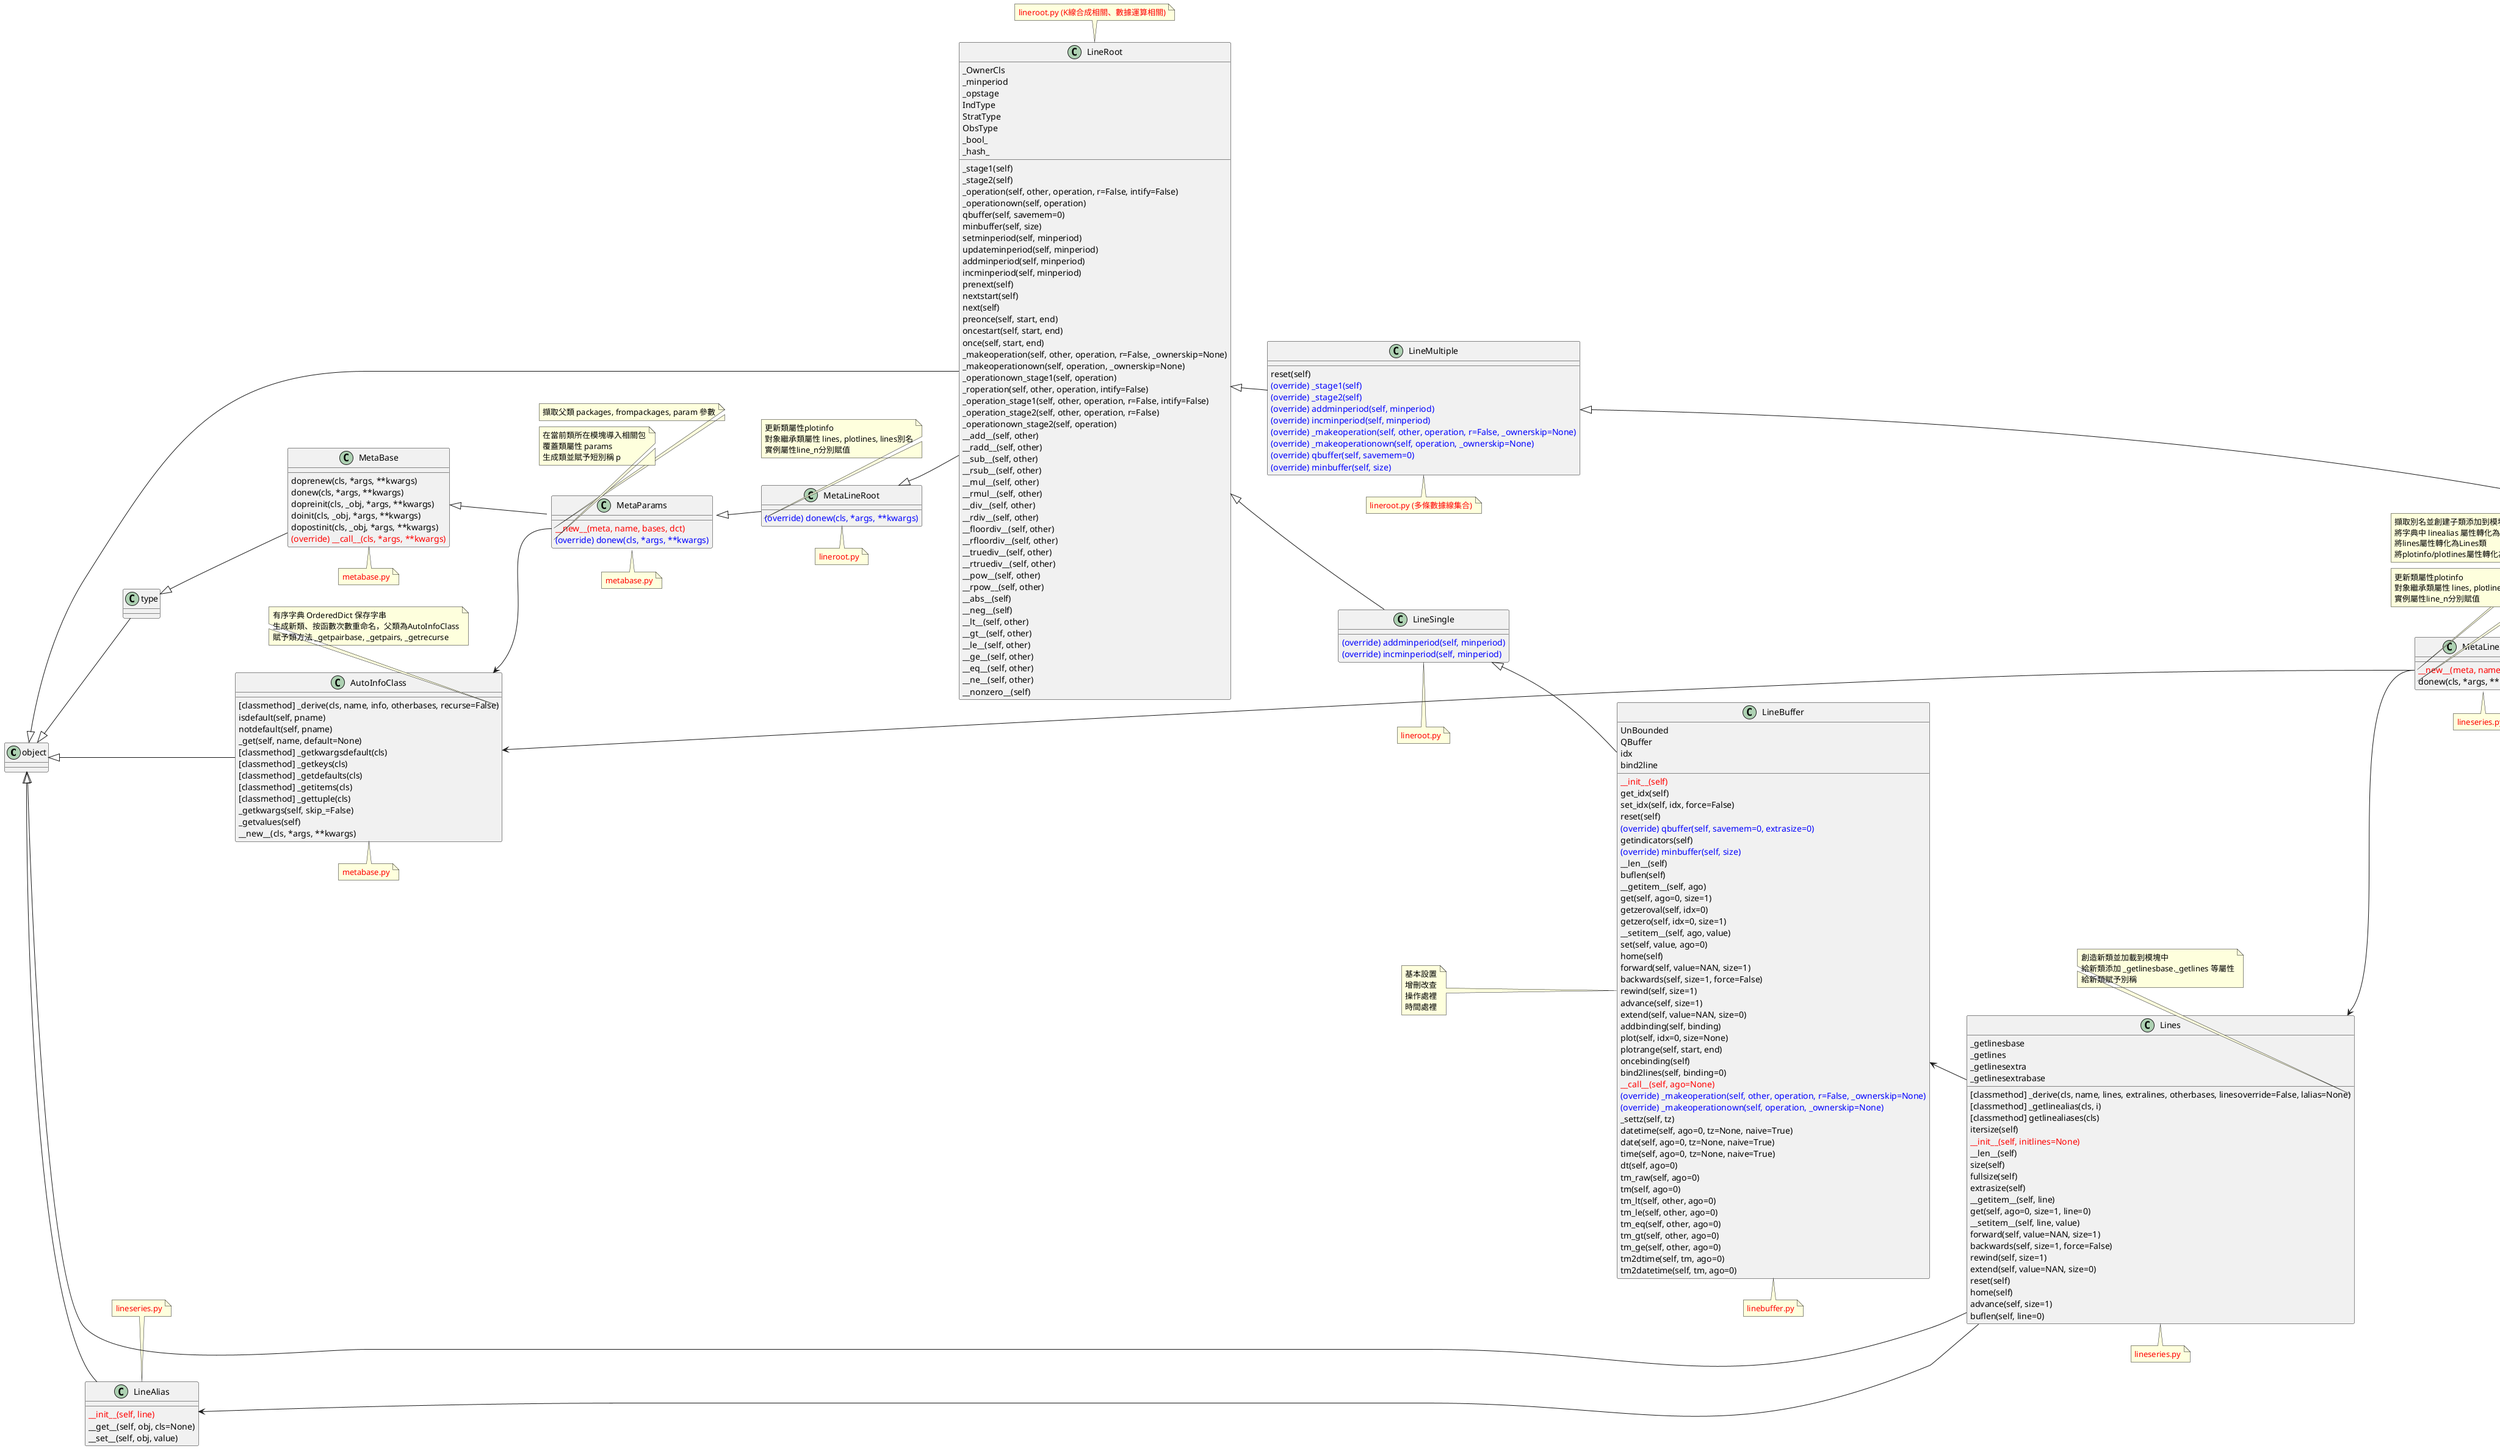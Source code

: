@startuml
'https://plantuml.com/class-diagram
left to right direction

object <|-- LineRoot
LineRoot <|-- LineMultiple
LineMultiple <|-- LineSeries
LineSeries <|-- DataSeries
DataSeries <|-- OHLC
OHLC <|-- OHLCDateTime
OHLCDateTime <|-- AbstractDataBase
AbstractDataBase <|-- DataBase
DataBase <|-- CSVDataBase
CSVDataBase <|-- YahooFinanceCSVData

class YahooFinanceCSVData {
    lines
    <color:blue>(override) params</color>
    <color:blue>(override) start(self)</color>
    _loadline(self, linetokens)
}
note bottom: <color:red>feeds/yahoo.py</color>

class CSVDataBase {
    f
    params
    start(self)
    stop(self)
    preload(self)
    _load(self)
    _getnextline(self)
}
note bottom: <color:red>feed.py (處理CSV數據下載相關內容)</color>

class DataBase
note bottom: <color:red>feed.py</color>

abstract class AbstractDataBase {
    params
    _NOTIFNAMES
    _compensate
    _feed
    _store
    _clone
    _qcheck
    _tmoffset
    resampling
    replaying
    _started
    [static] _getstatusname(cls, status)
    _start_finish(self)
    _start(self)
    _timeoffset(self)
    _getnexteos(self)
    _gettzinput(self)
    _gettz(self)
    date2num(self, dt)
    num2date(self, dt=None, tz=None, naive=True)
    haslivedata(self)
    do_qcheck(self, onoff, qlapse)
    islive(self)
    put_notification(self, status, *args, **kwargs)
    get_notifications(self)
    getfeed(self)
    qbuffer(self, savemem=0, replaying=False)
    start(self)
    stop(self)
    clone(self, **kwargs)
    copyas(self, _dataname, **kwargs)
    setenvironment(self, env)
    getenvironment(self)
    addfilter_simple(self, f, *args, **kwargs)
    addfilter(self, p, *args, **kwargs)
    compensate(self, other)
    _tick_nullify(self)
    _tick_fill(self, force=False)
    advance_peek(self)
    advance(self, size=1, datamaster=None, ticks=True)
    next(self, datamaster=None, ticks=True)
    preload(self)
    _last(self, datamaster=None)
    _check(self, forcedata=None)
    load(self)
    _load(self)
    _add2stack(self, bar, stash=False)
    _save2stack(self, erase=False, force=False, stash=False)
    _updatebar(self, bar, forward=False, ago=0)
    _fromstack(self, forward=False, stash=False)
    resample(self, **kwargs)
    replay(self, **kwargs)
}
note bottom: <color:red>feed.py (處理實現相關參數: 時間、日期、時區，開始處裡下載數據相關內容)</color>

class OHLCDateTime {
    <color:blue>(override) lines</color>
}
note top: <color:red>dataseries.py  (類屬性lines中添加時間線)</color>

class OHLC {
    lines
}
note bottom: <color:red>dataseries.py (類屬性lines中添加數據線)</color>

class DataSeries {
    <color:blue>(override) plotinfo</color>
    _name
    _compression
    _timeframe
    LineOrder
    getwriterheaders(self)
    getwritervalues(self)
    getwriterinfo(self)
}
note bottom: <color:red>dataseries.py (開始處理具體數值data)</color>

class LineSeries {
    plotinfo
    csv
    [property] array(self)
    __getattr__(self, name)
    __len__(self)
    __getitem__(self, key)
    __setitem__(self, key, value)
    <color:red>__init__(self, *args, **kwargs)</color>
    plotlabel(self)
    _plotlabel(self)
    _getline(self, line, minusall=False)
    <color:red>__call__(self, ago=None, line=-1)</color>
    forward(self, value=NAN, size=1)
    backwards(self, size=1, force=False)
    rewind(self, size=1)
    extend(self, value=NAN, size=0)
    reset(self)
    home(self)
    advance(self, size=1)
}
note bottom: <color:red>lineseries.py (通過Lines類，實現對數據的查改統計功能)</color>

class LineMultiple {
    reset(self)
    <color:blue>(override) _stage1(self)</color>
    <color:blue>(override) _stage2(self)</color>
    <color:blue>(override) addminperiod(self, minperiod)</color>
    <color:blue>(override) incminperiod(self, minperiod)</color>
    <color:blue>(override) _makeoperation(self, other, operation, r=False, _ownerskip=None)</color>
    <color:blue>(override) _makeoperationown(self, operation, _ownerskip=None)</color>
    <color:blue>(override) qbuffer(self, savemem=0)</color>
    <color:blue>(override) minbuffer(self, size)</color>
}
note bottom: <color:red>lineroot.py (多條數據線集合)</color>

class LineRoot {
    _OwnerCls
    _minperiod
    _opstage
    IndType
    StratType
    ObsType
    _bool_
    _hash_
    _stage1(self)
    _stage2(self)
    _operation(self, other, operation, r=False, intify=False)
    _operationown(self, operation)
    qbuffer(self, savemem=0)
    minbuffer(self, size)
    setminperiod(self, minperiod)
    updateminperiod(self, minperiod)
    addminperiod(self, minperiod)
    incminperiod(self, minperiod)
    prenext(self)
    nextstart(self)
    next(self)
    preonce(self, start, end)
    oncestart(self, start, end)
    once(self, start, end)
    _makeoperation(self, other, operation, r=False, _ownerskip=None)
    _makeoperationown(self, operation, _ownerskip=None)
    _operationown_stage1(self, operation)
    _roperation(self, other, operation, intify=False)
    _operation_stage1(self, other, operation, r=False, intify=False)
    _operation_stage2(self, other, operation, r=False)
    _operationown_stage2(self, operation)
    __add__(self, other)
    __radd__(self, other)
    __sub__(self, other)
    __rsub__(self, other)
    __mul__(self, other)
    __rmul__(self, other)
    __div__(self, other)
    __rdiv__(self, other)
    __floordiv__(self, other)
    __rfloordiv__(self, other)
    __truediv__(self, other)
    __rtruediv__(self, other)
    __pow__(self, other)
    __rpow__(self, other)
    __abs__(self)
    __neg__(self)
    __lt__(self, other)
    __gt__(self, other)
    __le__(self, other)
    __ge__(self, other)
    __eq__(self, other)
    __ne__(self, other)
    __nonzero__(self)
}
note top: <color:red>lineroot.py (K線合成相關、數據運算相關)</color>

class object

MetaCSVDataBase <|-- CSVDataBase
class MetaCSVDataBase {
    dopostinit(cls, _obj, *args, **kwargs)
}
note bottom: <color:red>feed.py</color>
note left of MetaCSVDataBase::dopostinit
    _obj.p.dataname給_obj._name 賦值
    調用父類dopostinit
end note

MetaAbstractDataBase <|-- AbstractDataBase
class MetaAbstractDataBase {
    _indcol
    <color:red>__init__(cls, name, bases, dct)</color>
    dopreinit(cls, _obj, *args, **kwargs)
    dopostinit(cls, _obj, *args, **kwargs)
}
note bottom: <color:red>feed.py</color>
note left of MetaAbstractDataBase::__init__
    正常初始化
    條件賦值 cls._indcol[name] = cls
end note
note left of MetaAbstractDataBase::dopreinit
    賦值實例屬性 _feed, _notifs, _dataname, _name
end note
note left of MetaAbstractDataBase::dopostinit
    _obj.p 中賦值屬性: _name, _compression, _timeframe
    賦值實例屬性: _obj.p.sessionstart, _obj.p.sessionend
    賦值實例屬性: _obj.p.fromdate, _obj.p.todate
    賦值實例屬性: _barstack, _barstash, _filters, _ffilters
end note

class MetaLineSeries {
    <color:red>__new__(meta, name, bases, dct)</color>
    donew(cls, *args, **kwargs)
}
note bottom: <color:red>lineseries.py</color>
note right of MetaLineSeries::__new__
    擷取別名並創建子類添加到模塊中: alias/aliased
    將字典中 linealias 屬性轉化為AutoInfoClass類
    將lines屬性轉化為Lines類
    將plotinfo/plotlines屬性轉化為AutoInfoClass類
end note
note right of MetaLineSeries::donew
    更新類屬性plotinfo
    對象繼承類屬性 lines, plotlines, lines別名
    實例屬性line_n分別賦值
end note

class MetaLineRoot {
    <color:blue>(override) donew(cls, *args, **kwargs)</color>
}
note bottom: <color:red>lineroot.py</color>
note left of MetaLineRoot::donew
    更新類屬性plotinfo
    對象繼承類屬性 lines, plotlines, lines別名
    實例屬性line_n分別賦值
end note

class MetaParams {
    <color:red>__new__(meta, name, bases, dct)</color>
    <color:blue>(override) donew(cls, *args, **kwargs)</color>
}
note bottom: <color:red>metabase.py</color>
note left of MetaParams::__new__
    擷取父類 packages, frompackages, param 參數
end note
note left of MetaParams::donew
    在當前類所在模塊導入相關包
    覆蓋類屬性 params
    生成類並賦予短別稱 p
end note

class MetaBase {
    doprenew(cls, *args, **kwargs)
    donew(cls, *args, **kwargs)
    dopreinit(cls, _obj, *args, **kwargs)
    doinit(cls, _obj, *args, **kwargs)
    dopostinit(cls, _obj, *args, **kwargs)
    <color:red>(override) __call__(cls, *args, **kwargs)</color>
}
note bottom: <color:red>metabase.py</color>

class Lines {
    _getlinesbase
    _getlines
    _getlinesextra
    _getlinesextrabase
    [classmethod] _derive(cls, name, lines, extralines, otherbases, linesoverride=False, lalias=None)
    [classmethod] _getlinealias(cls, i)
    [classmethod] getlinealiases(cls)
    itersize(self)
    <color:red>__init__(self, initlines=None)</color>
    __len__(self)
    size(self)
    fullsize(self)
    extrasize(self)
    __getitem__(self, line)
    get(self, ago=0, size=1, line=0)
    __setitem__(self, line, value)
    forward(self, value=NAN, size=1)
    backwards(self, size=1, force=False)
    rewind(self, size=1)
    extend(self, value=NAN, size=0)
    reset(self)
    home(self)
    advance(self, size=1)
    buflen(self, line=0)
}
note bottom: <color:red>lineseries.py</color>
note right of Lines::_derive
    創造新類並加載到模塊中
    給新類添加 _getlinesbase._getlines 等屬性
    給新類賦予別稱
end note

class LineAlias {
    <color:red>__init__(self, line)</color>
    __get__(self, obj, cls=None)
    __set__(self, obj, value)
}
note top: <color:red>lineseries.py</color>

class LineBuffer {
    UnBounded
    QBuffer
    idx
    bind2line
    <color:red>__init__(self)</color>
    get_idx(self)
    set_idx(self, idx, force=False)
    reset(self)
    <color:blue>(override) qbuffer(self, savemem=0, extrasize=0)</color>
    getindicators(self)
    <color:blue>(override) minbuffer(self, size)</color>
    __len__(self)
    buflen(self)
    __getitem__(self, ago)
    get(self, ago=0, size=1)
    getzeroval(self, idx=0)
    getzero(self, idx=0, size=1)
    __setitem__(self, ago, value)
    set(self, value, ago=0)
    home(self)
    forward(self, value=NAN, size=1)
    backwards(self, size=1, force=False)
    rewind(self, size=1)
    advance(self, size=1)
    extend(self, value=NAN, size=0)
    addbinding(self, binding)
    plot(self, idx=0, size=None)
    plotrange(self, start, end)
    oncebinding(self)
    bind2lines(self, binding=0)
    <color:red>__call__(self, ago=None)</color>
    <color:blue>(override) _makeoperation(self, other, operation, r=False, _ownerskip=None)</color>
    <color:blue>(override) _makeoperationown(self, operation, _ownerskip=None)</color>
    _settz(self, tz)
    datetime(self, ago=0, tz=None, naive=True)
    date(self, ago=0, tz=None, naive=True)
    time(self, ago=0, tz=None, naive=True)
    dt(self, ago=0)
    tm_raw(self, ago=0)
    tm(self, ago=0)
    tm_lt(self, other, ago=0)
    tm_le(self, other, ago=0)
    tm_eq(self, other, ago=0)
    tm_gt(self, other, ago=0)
    tm_ge(self, other, ago=0)
    tm2dtime(self, tm, ago=0)
    tm2datetime(self, tm, ago=0)
}
note bottom: <color:red>linebuffer.py</color>
note left of LineBuffer
    基本設置
    增刪改查
    操作處裡
    時間處裡
end note

class AutoInfoClass {
    [classmethod] _derive(cls, name, info, otherbases, recurse=False)
    isdefault(self, pname)
    notdefault(self, pname)
    _get(self, name, default=None)
    [classmethod] _getkwargsdefault(cls)
    [classmethod] _getkeys(cls)
    [classmethod] _getdefaults(cls)
    [classmethod] _getitems(cls)
    [classmethod] _gettuple(cls)
    _getkwargs(self, skip_=False)
    _getvalues(self)
    __new__(cls, *args, **kwargs)
}
note bottom: <color:red>metabase.py</color>
note right of AutoInfoClass::_derive
    有序字典 OrderedDict 保存字串
    生成新類、按函數次數重命名，父類為AutoInfoClass
    賦予類方法 _getpairbase, _getpairs, _getrecurse
end note

class LineSingle {
    <color:blue>(override) addminperiod(self, minperiod)</color>
    <color:blue>(override) incminperiod(self, minperiod)</color>
}
note bottom: <color:red>lineroot.py</color>

object <|-- type
type <|-- MetaBase
LineRoot <|-- LineSingle
LineSingle <|-- LineBuffer
AutoInfoClass <-- MetaLineSeries::__new__
AutoInfoClass <-- MetaParams::__new__
object <|-- AutoInfoClass
LineBuffer <-- Lines
object <|-- Lines
Lines <-- MetaLineSeries::__new__
object <|-- LineAlias
LineAlias <-- Lines
MetaBase <|-- MetaParams
MetaParams <|-- MetaLineRoot
MetaLineRoot <|-- LineRoot
MetaLineSeries <|-- LineSeries
@enduml